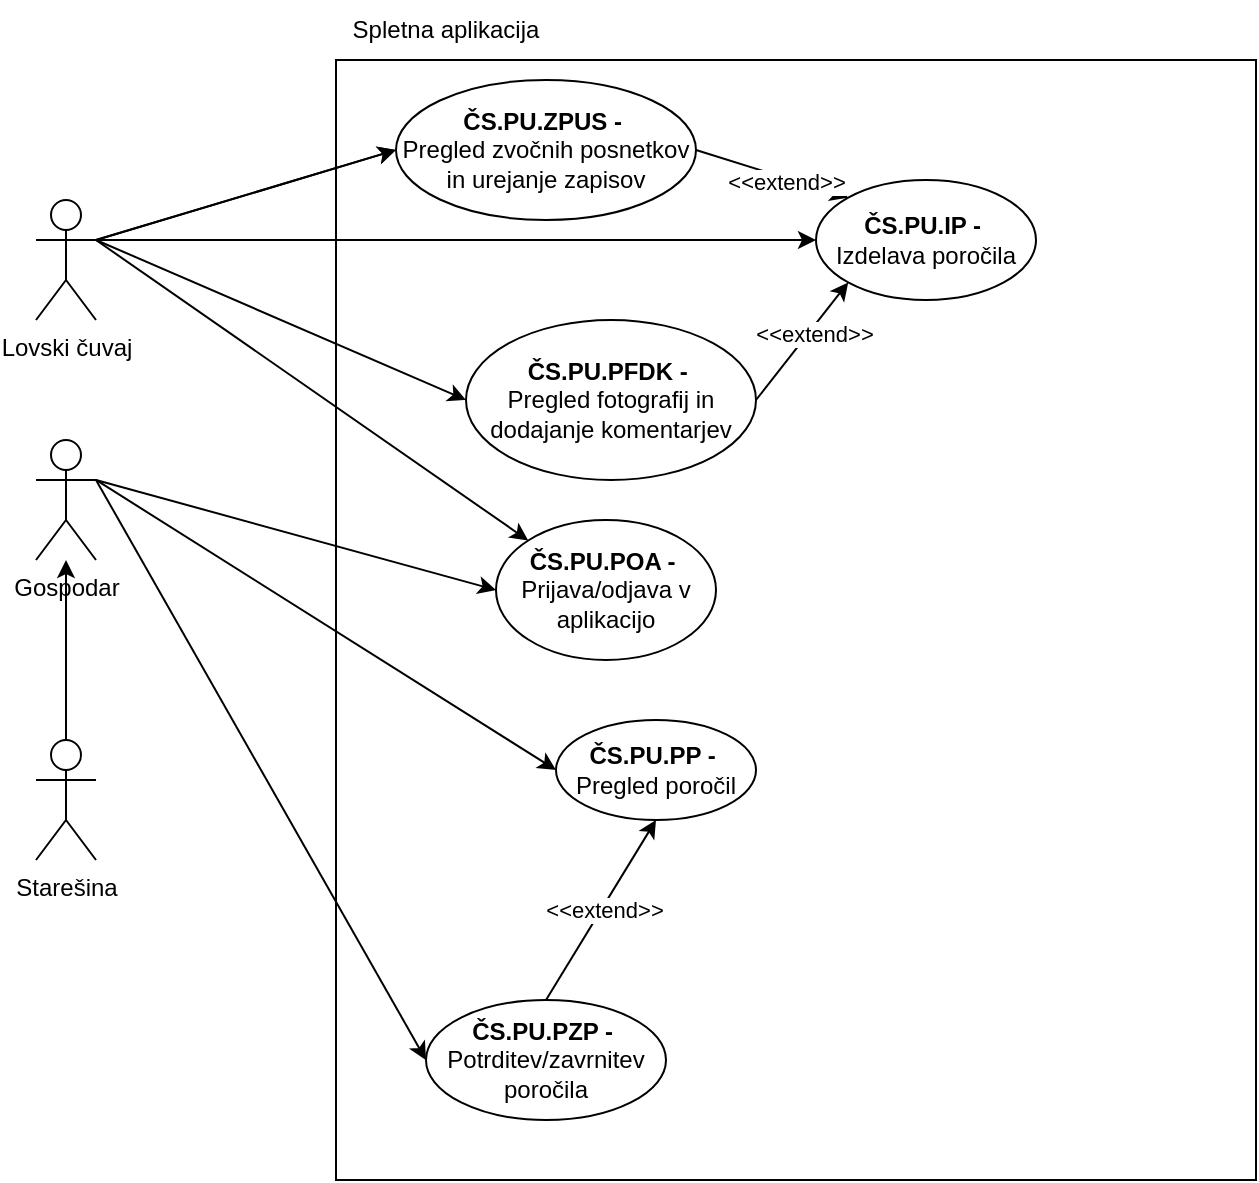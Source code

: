 <mxfile version="26.1.1">
  <diagram name="Page-1" id="iTsX3t-aBjWulHhGzkNG">
    <mxGraphModel dx="1321" dy="600" grid="1" gridSize="10" guides="1" tooltips="1" connect="1" arrows="1" fold="1" page="1" pageScale="1" pageWidth="827" pageHeight="1169" math="0" shadow="0">
      <root>
        <mxCell id="0" />
        <mxCell id="1" parent="0" />
        <mxCell id="0Yo_I8ake6-2doRQG3Em-1" value="" style="rounded=0;whiteSpace=wrap;html=1;" parent="1" vertex="1">
          <mxGeometry x="280" y="50" width="460" height="560" as="geometry" />
        </mxCell>
        <mxCell id="0Yo_I8ake6-2doRQG3Em-2" value="Lovski čuvaj" style="shape=umlActor;verticalLabelPosition=bottom;verticalAlign=top;html=1;outlineConnect=0;" parent="1" vertex="1">
          <mxGeometry x="130" y="120" width="30" height="60" as="geometry" />
        </mxCell>
        <mxCell id="0Yo_I8ake6-2doRQG3Em-3" value="Starešina" style="shape=umlActor;verticalLabelPosition=bottom;verticalAlign=top;html=1;outlineConnect=0;" parent="1" vertex="1">
          <mxGeometry x="130" y="390" width="30" height="60" as="geometry" />
        </mxCell>
        <mxCell id="0Yo_I8ake6-2doRQG3Em-4" value="Gospodar" style="shape=umlActor;verticalLabelPosition=bottom;verticalAlign=top;html=1;outlineConnect=0;" parent="1" vertex="1">
          <mxGeometry x="130" y="240" width="30" height="60" as="geometry" />
        </mxCell>
        <mxCell id="0Yo_I8ake6-2doRQG3Em-5" value="&lt;div&gt;&lt;b&gt;ČS.PU.IP -&amp;nbsp;&lt;/b&gt;&lt;/div&gt;Izdelava poročila" style="ellipse;whiteSpace=wrap;html=1;" parent="1" vertex="1">
          <mxGeometry x="520" y="110" width="110" height="60" as="geometry" />
        </mxCell>
        <mxCell id="0Yo_I8ake6-2doRQG3Em-6" value="" style="endArrow=classic;html=1;rounded=0;exitX=1;exitY=0.333;exitDx=0;exitDy=0;exitPerimeter=0;entryX=0;entryY=0.5;entryDx=0;entryDy=0;" parent="1" source="0Yo_I8ake6-2doRQG3Em-2" target="0Yo_I8ake6-2doRQG3Em-5" edge="1">
          <mxGeometry width="50" height="50" relative="1" as="geometry">
            <mxPoint x="470" y="350" as="sourcePoint" />
            <mxPoint x="520" y="300" as="targetPoint" />
          </mxGeometry>
        </mxCell>
        <mxCell id="0Yo_I8ake6-2doRQG3Em-7" value="&lt;div&gt;&lt;b&gt;ČS.PU.PP -&amp;nbsp;&lt;/b&gt;&lt;/div&gt;Pregled poročil" style="ellipse;whiteSpace=wrap;html=1;" parent="1" vertex="1">
          <mxGeometry x="390" y="380" width="100" height="50" as="geometry" />
        </mxCell>
        <mxCell id="0Yo_I8ake6-2doRQG3Em-8" value="" style="endArrow=classic;html=1;rounded=0;exitX=1;exitY=0.333;exitDx=0;exitDy=0;exitPerimeter=0;entryX=0;entryY=0.5;entryDx=0;entryDy=0;" parent="1" source="0Yo_I8ake6-2doRQG3Em-4" target="0Yo_I8ake6-2doRQG3Em-7" edge="1">
          <mxGeometry width="50" height="50" relative="1" as="geometry">
            <mxPoint x="470" y="350" as="sourcePoint" />
            <mxPoint x="520" y="300" as="targetPoint" />
          </mxGeometry>
        </mxCell>
        <mxCell id="0Yo_I8ake6-2doRQG3Em-9" value="&lt;div&gt;&lt;b&gt;ČS.PU.PZP -&amp;nbsp;&lt;/b&gt;&lt;/div&gt;Potrditev/zavrnitev poročila" style="ellipse;whiteSpace=wrap;html=1;" parent="1" vertex="1">
          <mxGeometry x="325" y="520" width="120" height="60" as="geometry" />
        </mxCell>
        <mxCell id="0Yo_I8ake6-2doRQG3Em-10" value="" style="endArrow=classic;html=1;rounded=0;exitX=1;exitY=0.333;exitDx=0;exitDy=0;exitPerimeter=0;entryX=0;entryY=0.5;entryDx=0;entryDy=0;" parent="1" source="0Yo_I8ake6-2doRQG3Em-4" target="0Yo_I8ake6-2doRQG3Em-9" edge="1">
          <mxGeometry width="50" height="50" relative="1" as="geometry">
            <mxPoint x="170" y="390" as="sourcePoint" />
            <mxPoint x="386" y="297" as="targetPoint" />
          </mxGeometry>
        </mxCell>
        <mxCell id="0Yo_I8ake6-2doRQG3Em-11" value="Spletna aplikacija" style="text;html=1;align=center;verticalAlign=middle;whiteSpace=wrap;rounded=0;" parent="1" vertex="1">
          <mxGeometry x="280" y="20" width="110" height="30" as="geometry" />
        </mxCell>
        <mxCell id="0Yo_I8ake6-2doRQG3Em-12" value="" style="endArrow=classic;html=1;rounded=0;exitX=0.5;exitY=0;exitDx=0;exitDy=0;exitPerimeter=0;" parent="1" source="0Yo_I8ake6-2doRQG3Em-3" target="0Yo_I8ake6-2doRQG3Em-4" edge="1">
          <mxGeometry width="50" height="50" relative="1" as="geometry">
            <mxPoint x="470" y="330" as="sourcePoint" />
            <mxPoint x="520" y="280" as="targetPoint" />
          </mxGeometry>
        </mxCell>
        <mxCell id="0Yo_I8ake6-2doRQG3Em-13" value="&lt;div&gt;&lt;b&gt;ČS.PU.POA -&amp;nbsp;&lt;/b&gt;&lt;/div&gt;Prijava/odjava v aplikacijo" style="ellipse;whiteSpace=wrap;html=1;" parent="1" vertex="1">
          <mxGeometry x="360" y="280" width="110" height="70" as="geometry" />
        </mxCell>
        <mxCell id="0Yo_I8ake6-2doRQG3Em-14" value="" style="endArrow=classic;html=1;rounded=0;entryX=0;entryY=0;entryDx=0;entryDy=0;" parent="1" target="0Yo_I8ake6-2doRQG3Em-13" edge="1">
          <mxGeometry width="50" height="50" relative="1" as="geometry">
            <mxPoint x="160" y="140" as="sourcePoint" />
            <mxPoint x="390" y="230" as="targetPoint" />
          </mxGeometry>
        </mxCell>
        <mxCell id="0Yo_I8ake6-2doRQG3Em-15" value="&lt;div&gt;&lt;b&gt;ČS.PU.PFDK -&amp;nbsp;&lt;/b&gt;&lt;/div&gt;Pregled fotografij in dodajanje komentarjev" style="ellipse;whiteSpace=wrap;html=1;" parent="1" vertex="1">
          <mxGeometry x="345" y="180" width="145" height="80" as="geometry" />
        </mxCell>
        <mxCell id="0Yo_I8ake6-2doRQG3Em-16" value="" style="endArrow=classic;html=1;rounded=0;exitX=1;exitY=0.333;exitDx=0;exitDy=0;exitPerimeter=0;entryX=0;entryY=0.5;entryDx=0;entryDy=0;" parent="1" source="0Yo_I8ake6-2doRQG3Em-2" target="0Yo_I8ake6-2doRQG3Em-15" edge="1">
          <mxGeometry width="50" height="50" relative="1" as="geometry">
            <mxPoint x="470" y="350" as="sourcePoint" />
            <mxPoint x="520" y="300" as="targetPoint" />
          </mxGeometry>
        </mxCell>
        <mxCell id="0Yo_I8ake6-2doRQG3Em-17" value="" style="endArrow=classic;html=1;rounded=0;exitX=1;exitY=0.333;exitDx=0;exitDy=0;exitPerimeter=0;entryX=0;entryY=0.5;entryDx=0;entryDy=0;" parent="1" source="0Yo_I8ake6-2doRQG3Em-2" target="0Yo_I8ake6-2doRQG3Em-20" edge="1">
          <mxGeometry width="50" height="50" relative="1" as="geometry">
            <mxPoint x="470" y="350" as="sourcePoint" />
            <mxPoint x="520" y="300" as="targetPoint" />
          </mxGeometry>
        </mxCell>
        <mxCell id="0Yo_I8ake6-2doRQG3Em-19" value="" style="endArrow=classic;html=1;rounded=0;exitX=1;exitY=0.333;exitDx=0;exitDy=0;exitPerimeter=0;entryX=0;entryY=0.5;entryDx=0;entryDy=0;" parent="1" source="0Yo_I8ake6-2doRQG3Em-2" target="0Yo_I8ake6-2doRQG3Em-20" edge="1">
          <mxGeometry width="50" height="50" relative="1" as="geometry">
            <mxPoint x="160" y="140" as="sourcePoint" />
            <mxPoint x="530" y="85" as="targetPoint" />
          </mxGeometry>
        </mxCell>
        <mxCell id="0Yo_I8ake6-2doRQG3Em-20" value="&lt;div&gt;&lt;b&gt;ČS.PU.ZPUS -&amp;nbsp;&lt;/b&gt;&lt;/div&gt;Pregled zvočnih posnetkov in urejanje zapisov" style="ellipse;whiteSpace=wrap;html=1;" parent="1" vertex="1">
          <mxGeometry x="310" y="60" width="150" height="70" as="geometry" />
        </mxCell>
        <mxCell id="0Yo_I8ake6-2doRQG3Em-21" value="" style="endArrow=classic;html=1;rounded=0;exitX=1;exitY=0.333;exitDx=0;exitDy=0;exitPerimeter=0;entryX=0;entryY=0.5;entryDx=0;entryDy=0;" parent="1" source="0Yo_I8ake6-2doRQG3Em-4" target="0Yo_I8ake6-2doRQG3Em-13" edge="1">
          <mxGeometry width="50" height="50" relative="1" as="geometry">
            <mxPoint x="550" y="350" as="sourcePoint" />
            <mxPoint x="600" y="300" as="targetPoint" />
          </mxGeometry>
        </mxCell>
        <mxCell id="0Yo_I8ake6-2doRQG3Em-22" value="" style="endArrow=classic;html=1;rounded=0;exitX=1;exitY=0.5;exitDx=0;exitDy=0;entryX=0;entryY=0;entryDx=0;entryDy=0;" parent="1" source="0Yo_I8ake6-2doRQG3Em-20" target="0Yo_I8ake6-2doRQG3Em-5" edge="1">
          <mxGeometry width="50" height="50" relative="1" as="geometry">
            <mxPoint x="470" y="350" as="sourcePoint" />
            <mxPoint x="520" y="300" as="targetPoint" />
          </mxGeometry>
        </mxCell>
        <mxCell id="0Yo_I8ake6-2doRQG3Em-23" value="&amp;lt;&amp;lt;extend&amp;gt;&amp;gt;" style="edgeLabel;html=1;align=center;verticalAlign=middle;resizable=0;points=[];" parent="0Yo_I8ake6-2doRQG3Em-22" vertex="1" connectable="0">
          <mxGeometry x="0.181" y="-2" relative="1" as="geometry">
            <mxPoint as="offset" />
          </mxGeometry>
        </mxCell>
        <mxCell id="0Yo_I8ake6-2doRQG3Em-24" value="" style="endArrow=classic;html=1;rounded=0;exitX=1;exitY=0.5;exitDx=0;exitDy=0;entryX=0;entryY=1;entryDx=0;entryDy=0;" parent="1" source="0Yo_I8ake6-2doRQG3Em-15" target="0Yo_I8ake6-2doRQG3Em-5" edge="1">
          <mxGeometry width="50" height="50" relative="1" as="geometry">
            <mxPoint x="420" y="100" as="sourcePoint" />
            <mxPoint x="543" y="127" as="targetPoint" />
          </mxGeometry>
        </mxCell>
        <mxCell id="0Yo_I8ake6-2doRQG3Em-25" value="&amp;lt;&amp;lt;extend&amp;gt;&amp;gt;" style="edgeLabel;html=1;align=center;verticalAlign=middle;resizable=0;points=[];" parent="0Yo_I8ake6-2doRQG3Em-24" vertex="1" connectable="0">
          <mxGeometry x="0.181" y="-2" relative="1" as="geometry">
            <mxPoint as="offset" />
          </mxGeometry>
        </mxCell>
        <mxCell id="0Yo_I8ake6-2doRQG3Em-26" value="" style="endArrow=classic;html=1;rounded=0;exitX=0.5;exitY=0;exitDx=0;exitDy=0;entryX=0.5;entryY=1;entryDx=0;entryDy=0;" parent="1" source="0Yo_I8ake6-2doRQG3Em-9" target="0Yo_I8ake6-2doRQG3Em-7" edge="1">
          <mxGeometry width="50" height="50" relative="1" as="geometry">
            <mxPoint x="470" y="350" as="sourcePoint" />
            <mxPoint x="520" y="300" as="targetPoint" />
          </mxGeometry>
        </mxCell>
        <mxCell id="0Yo_I8ake6-2doRQG3Em-27" value="&amp;lt;&amp;lt;extend&amp;gt;&amp;gt;" style="edgeLabel;html=1;align=center;verticalAlign=middle;resizable=0;points=[];" parent="0Yo_I8ake6-2doRQG3Em-26" vertex="1" connectable="0">
          <mxGeometry x="0.022" y="-1" relative="1" as="geometry">
            <mxPoint as="offset" />
          </mxGeometry>
        </mxCell>
      </root>
    </mxGraphModel>
  </diagram>
</mxfile>
